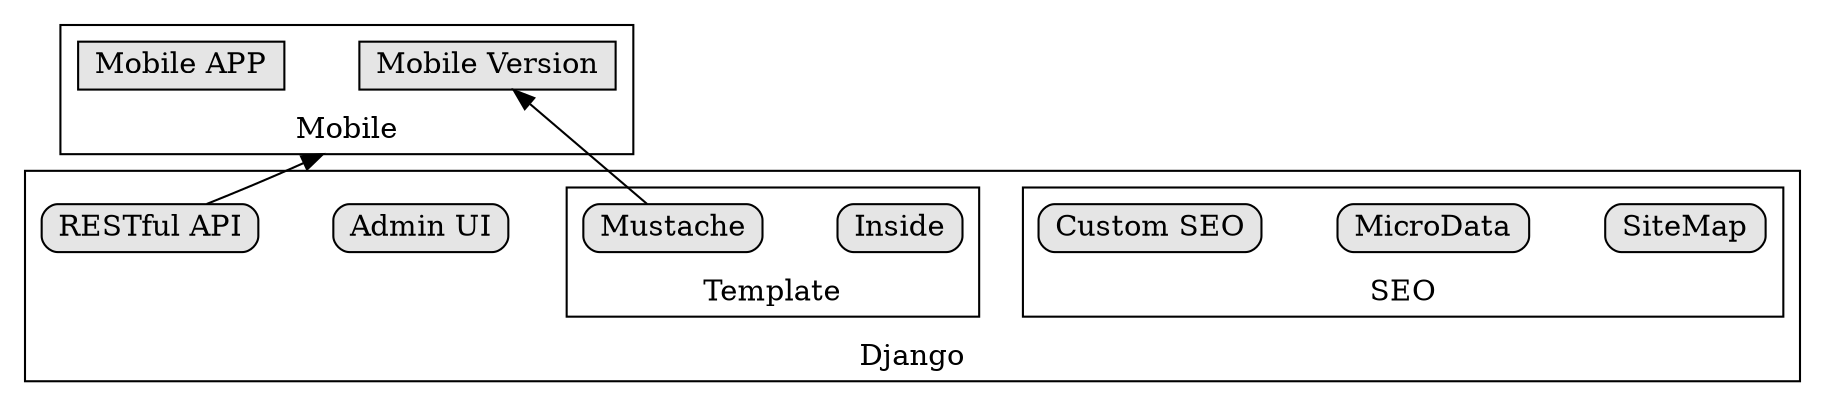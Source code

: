 digraph tree
{
    nodesep=0.5;
    rankdir=BT;
    charset="UTF-8";
    fixedsize=true;
    compound=true;
    node [style="rounded,filled", width=0, height=0, shape=box, fillcolor="#E5E5E5", concentrate=true]

    subgraph cluster_0 {
        label = "Django";
        "Admin UI"
        "RESTful API"
        subgraph cluster_4 {
        	label="SEO"
        	"SiteMap"
        	"MicroData"
        	"Custom SEO"
        }	
        subgraph cluster_3 {
        	label="Template"
        	"Inside"
        	"Mustache"	
        }
    }

    subgraph cluster_1 {
        label = "Mobile";
        "Mobile Version" [shape=box style="filled"]
        "Mobile APP"[shape=box style="filled"]
    }

    "Mustache" -> "Mobile Version"
    "RESTful API" -> "Mobile Version"[lhead=cluster_1]
}
